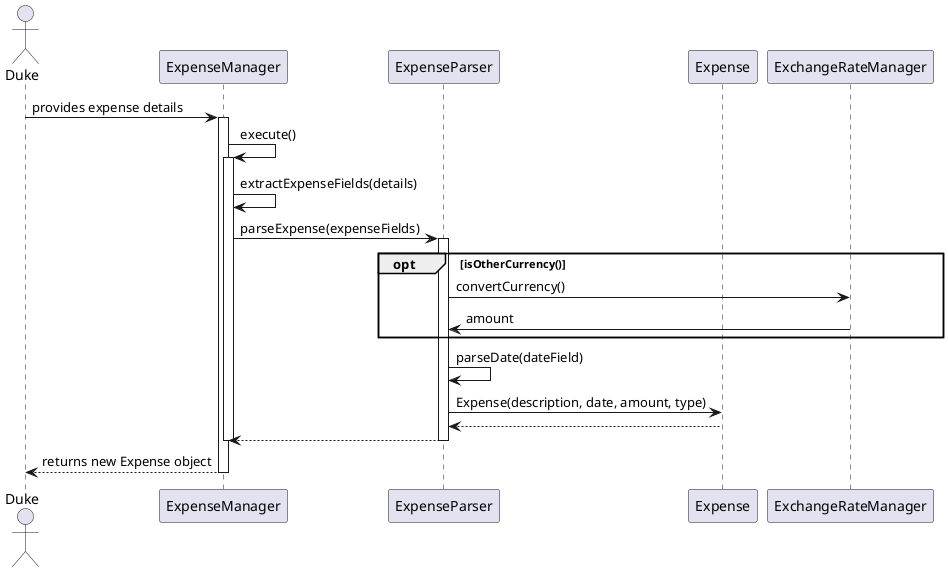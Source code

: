 @startuml
actor Duke
participant ExpenseManager
participant ExpenseParser
participant Expense
participant ExchangeRateManager

Duke -> ExpenseManager: provides expense details
activate ExpenseManager
ExpenseManager -> ExpenseManager: execute()
activate ExpenseManager
ExpenseManager -> ExpenseManager: extractExpenseFields(details)
ExpenseManager -> ExpenseParser: parseExpense(expenseFields)
activate ExpenseParser
opt isOtherCurrency()
ExpenseParser -> ExchangeRateManager : convertCurrency()
ExchangeRateManager -> ExpenseParser : amount
end
ExpenseParser -> ExpenseParser: parseDate(dateField)
ExpenseParser -> Expense: Expense(description, date, amount, type)
Expense --> ExpenseParser
ExpenseParser --> ExpenseManager
deactivate ExpenseParser
deactivate ExpenseManager
ExpenseManager --> Duke: returns new Expense object
deactivate ExpenseManager
@enduml